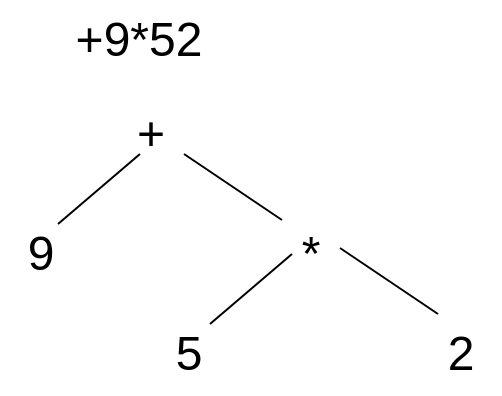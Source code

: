 <mxfile version="24.7.17" pages="2">
  <diagram name="3a" id="c_y0ejWnvKStQdfJbsce">
    <mxGraphModel dx="1393" dy="755" grid="1" gridSize="10" guides="1" tooltips="1" connect="1" arrows="1" fold="1" page="1" pageScale="1" pageWidth="827" pageHeight="1169" math="0" shadow="0">
      <root>
        <mxCell id="0" />
        <mxCell id="1" parent="0" />
        <mxCell id="ZbV-RwT4LBdSKJ_pXQ0E-1" value="&lt;font style=&quot;font-size: 24px;&quot;&gt;+9*52&lt;/font&gt;" style="text;html=1;align=center;verticalAlign=middle;resizable=0;points=[];autosize=1;strokeColor=none;fillColor=none;" vertex="1" parent="1">
          <mxGeometry x="324" y="83" width="90" height="40" as="geometry" />
        </mxCell>
        <mxCell id="ZbV-RwT4LBdSKJ_pXQ0E-2" value="&lt;font style=&quot;font-size: 24px;&quot;&gt;+&lt;/font&gt;" style="text;html=1;align=center;verticalAlign=middle;resizable=0;points=[];autosize=1;strokeColor=none;fillColor=none;" vertex="1" parent="1">
          <mxGeometry x="355" y="130" width="40" height="40" as="geometry" />
        </mxCell>
        <mxCell id="ZbV-RwT4LBdSKJ_pXQ0E-3" value="&lt;span style=&quot;font-size: 24px;&quot;&gt;9&lt;/span&gt;" style="text;html=1;align=center;verticalAlign=middle;resizable=0;points=[];autosize=1;strokeColor=none;fillColor=none;" vertex="1" parent="1">
          <mxGeometry x="300" y="190" width="40" height="40" as="geometry" />
        </mxCell>
        <mxCell id="ZbV-RwT4LBdSKJ_pXQ0E-4" value="&lt;span style=&quot;font-size: 24px;&quot;&gt;*&lt;/span&gt;" style="text;html=1;align=center;verticalAlign=middle;resizable=0;points=[];autosize=1;strokeColor=none;fillColor=none;" vertex="1" parent="1">
          <mxGeometry x="440" y="190" width="30" height="40" as="geometry" />
        </mxCell>
        <mxCell id="ZbV-RwT4LBdSKJ_pXQ0E-5" value="&lt;span style=&quot;font-size: 24px;&quot;&gt;5&lt;/span&gt;" style="text;html=1;align=center;verticalAlign=middle;resizable=0;points=[];autosize=1;strokeColor=none;fillColor=none;" vertex="1" parent="1">
          <mxGeometry x="374" y="240" width="40" height="40" as="geometry" />
        </mxCell>
        <mxCell id="ZbV-RwT4LBdSKJ_pXQ0E-6" value="&lt;span style=&quot;font-size: 24px;&quot;&gt;2&lt;/span&gt;" style="text;html=1;align=center;verticalAlign=middle;resizable=0;points=[];autosize=1;strokeColor=none;fillColor=none;" vertex="1" parent="1">
          <mxGeometry x="510" y="240" width="40" height="40" as="geometry" />
        </mxCell>
        <mxCell id="ZbV-RwT4LBdSKJ_pXQ0E-7" value="" style="endArrow=none;html=1;rounded=0;exitX=0.725;exitY=0.125;exitDx=0;exitDy=0;exitPerimeter=0;" edge="1" parent="1" source="ZbV-RwT4LBdSKJ_pXQ0E-3">
          <mxGeometry width="50" height="50" relative="1" as="geometry">
            <mxPoint x="340" y="190" as="sourcePoint" />
            <mxPoint x="370" y="160" as="targetPoint" />
          </mxGeometry>
        </mxCell>
        <mxCell id="ZbV-RwT4LBdSKJ_pXQ0E-9" value="" style="endArrow=none;html=1;rounded=0;exitX=0.033;exitY=0.075;exitDx=0;exitDy=0;exitPerimeter=0;entryX=0.925;entryY=0.75;entryDx=0;entryDy=0;entryPerimeter=0;" edge="1" parent="1" source="ZbV-RwT4LBdSKJ_pXQ0E-4" target="ZbV-RwT4LBdSKJ_pXQ0E-2">
          <mxGeometry width="50" height="50" relative="1" as="geometry">
            <mxPoint x="355" y="205" as="sourcePoint" />
            <mxPoint x="396" y="170" as="targetPoint" />
          </mxGeometry>
        </mxCell>
        <mxCell id="ZbV-RwT4LBdSKJ_pXQ0E-10" value="" style="endArrow=none;html=1;rounded=0;exitX=0.725;exitY=0.125;exitDx=0;exitDy=0;exitPerimeter=0;" edge="1" parent="1">
          <mxGeometry width="50" height="50" relative="1" as="geometry">
            <mxPoint x="405" y="245" as="sourcePoint" />
            <mxPoint x="446" y="210" as="targetPoint" />
          </mxGeometry>
        </mxCell>
        <mxCell id="ZbV-RwT4LBdSKJ_pXQ0E-12" value="" style="endArrow=none;html=1;rounded=0;exitX=0.033;exitY=0.075;exitDx=0;exitDy=0;exitPerimeter=0;entryX=0.925;entryY=0.75;entryDx=0;entryDy=0;entryPerimeter=0;" edge="1" parent="1">
          <mxGeometry width="50" height="50" relative="1" as="geometry">
            <mxPoint x="519" y="240" as="sourcePoint" />
            <mxPoint x="470" y="207" as="targetPoint" />
          </mxGeometry>
        </mxCell>
      </root>
    </mxGraphModel>
  </diagram>
  <diagram id="tPSyfJhxN7NQHL7-VFhX" name="3b">
    <mxGraphModel dx="1393" dy="755" grid="1" gridSize="10" guides="1" tooltips="1" connect="1" arrows="1" fold="1" page="1" pageScale="1" pageWidth="827" pageHeight="1169" math="0" shadow="0">
      <root>
        <mxCell id="0" />
        <mxCell id="1" parent="0" />
        <mxCell id="o9iQFegtH7qwCoppNyy8-1" value="&lt;font style=&quot;font-size: 24px;&quot;&gt;+*952&lt;/font&gt;" style="text;html=1;align=center;verticalAlign=middle;resizable=0;points=[];autosize=1;strokeColor=none;fillColor=none;" vertex="1" parent="1">
          <mxGeometry x="324" y="83" width="90" height="40" as="geometry" />
        </mxCell>
        <mxCell id="o9iQFegtH7qwCoppNyy8-2" value="&lt;font style=&quot;font-size: 24px;&quot;&gt;+&lt;/font&gt;" style="text;html=1;align=center;verticalAlign=middle;resizable=0;points=[];autosize=1;strokeColor=none;fillColor=none;" vertex="1" parent="1">
          <mxGeometry x="355" y="130" width="40" height="40" as="geometry" />
        </mxCell>
        <mxCell id="o9iQFegtH7qwCoppNyy8-3" value="&lt;span style=&quot;font-size: 24px;&quot;&gt;9&lt;/span&gt;" style="text;html=1;align=center;verticalAlign=middle;resizable=0;points=[];autosize=1;strokeColor=none;fillColor=none;" vertex="1" parent="1">
          <mxGeometry x="300" y="190" width="40" height="40" as="geometry" />
        </mxCell>
        <mxCell id="o9iQFegtH7qwCoppNyy8-4" value="&lt;span style=&quot;font-size: 24px;&quot;&gt;*&lt;/span&gt;" style="text;html=1;align=center;verticalAlign=middle;resizable=0;points=[];autosize=1;strokeColor=none;fillColor=none;" vertex="1" parent="1">
          <mxGeometry x="440" y="190" width="30" height="40" as="geometry" />
        </mxCell>
        <mxCell id="o9iQFegtH7qwCoppNyy8-5" value="&lt;span style=&quot;font-size: 24px;&quot;&gt;5&lt;/span&gt;" style="text;html=1;align=center;verticalAlign=middle;resizable=0;points=[];autosize=1;strokeColor=none;fillColor=none;" vertex="1" parent="1">
          <mxGeometry x="374" y="240" width="40" height="40" as="geometry" />
        </mxCell>
        <mxCell id="o9iQFegtH7qwCoppNyy8-6" value="&lt;span style=&quot;font-size: 24px;&quot;&gt;2&lt;/span&gt;" style="text;html=1;align=center;verticalAlign=middle;resizable=0;points=[];autosize=1;strokeColor=none;fillColor=none;" vertex="1" parent="1">
          <mxGeometry x="510" y="240" width="40" height="40" as="geometry" />
        </mxCell>
        <mxCell id="o9iQFegtH7qwCoppNyy8-7" value="" style="endArrow=none;html=1;rounded=0;exitX=0.725;exitY=0.125;exitDx=0;exitDy=0;exitPerimeter=0;" edge="1" parent="1" source="o9iQFegtH7qwCoppNyy8-3">
          <mxGeometry width="50" height="50" relative="1" as="geometry">
            <mxPoint x="340" y="190" as="sourcePoint" />
            <mxPoint x="370" y="160" as="targetPoint" />
          </mxGeometry>
        </mxCell>
        <mxCell id="o9iQFegtH7qwCoppNyy8-8" value="" style="endArrow=none;html=1;rounded=0;exitX=0.033;exitY=0.075;exitDx=0;exitDy=0;exitPerimeter=0;entryX=0.925;entryY=0.75;entryDx=0;entryDy=0;entryPerimeter=0;" edge="1" parent="1" source="o9iQFegtH7qwCoppNyy8-4" target="o9iQFegtH7qwCoppNyy8-2">
          <mxGeometry width="50" height="50" relative="1" as="geometry">
            <mxPoint x="355" y="205" as="sourcePoint" />
            <mxPoint x="396" y="170" as="targetPoint" />
          </mxGeometry>
        </mxCell>
        <mxCell id="o9iQFegtH7qwCoppNyy8-9" value="" style="endArrow=none;html=1;rounded=0;exitX=0.725;exitY=0.125;exitDx=0;exitDy=0;exitPerimeter=0;" edge="1" parent="1">
          <mxGeometry width="50" height="50" relative="1" as="geometry">
            <mxPoint x="405" y="245" as="sourcePoint" />
            <mxPoint x="446" y="210" as="targetPoint" />
          </mxGeometry>
        </mxCell>
        <mxCell id="o9iQFegtH7qwCoppNyy8-10" value="" style="endArrow=none;html=1;rounded=0;exitX=0.033;exitY=0.075;exitDx=0;exitDy=0;exitPerimeter=0;entryX=0.925;entryY=0.75;entryDx=0;entryDy=0;entryPerimeter=0;" edge="1" parent="1">
          <mxGeometry width="50" height="50" relative="1" as="geometry">
            <mxPoint x="519" y="240" as="sourcePoint" />
            <mxPoint x="470" y="207" as="targetPoint" />
          </mxGeometry>
        </mxCell>
      </root>
    </mxGraphModel>
  </diagram>
</mxfile>
